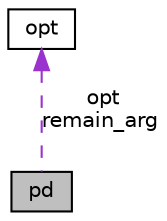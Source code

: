 digraph "pd"
{
 // LATEX_PDF_SIZE
  edge [fontname="Helvetica",fontsize="10",labelfontname="Helvetica",labelfontsize="10"];
  node [fontname="Helvetica",fontsize="10",shape=record];
  Node1 [label="pd",height=0.2,width=0.4,color="black", fillcolor="grey75", style="filled", fontcolor="black",tooltip="ParseData Struct."];
  Node2 -> Node1 [dir="back",color="darkorchid3",fontsize="10",style="dashed",label=" opt\nremain_arg" ];
  Node2 [label="opt",height=0.2,width=0.4,color="black", fillcolor="white", style="filled",URL="$structopt.html",tooltip=" "];
}
